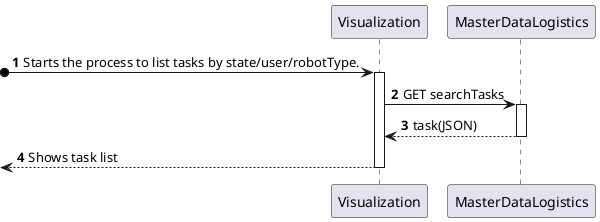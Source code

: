 @startuml

autonumber

participant Visualization
participant "MasterDataLogistics" as GI

?o-> Visualization: Starts the process to list tasks by state/user/robotType.
activate Visualization


Visualization -> GI: GET searchTasks
activate GI
GI --> Visualization: task(JSON)
deactivate GI

<-- Visualization: Shows task list
deactivate Visualization


@enduml

